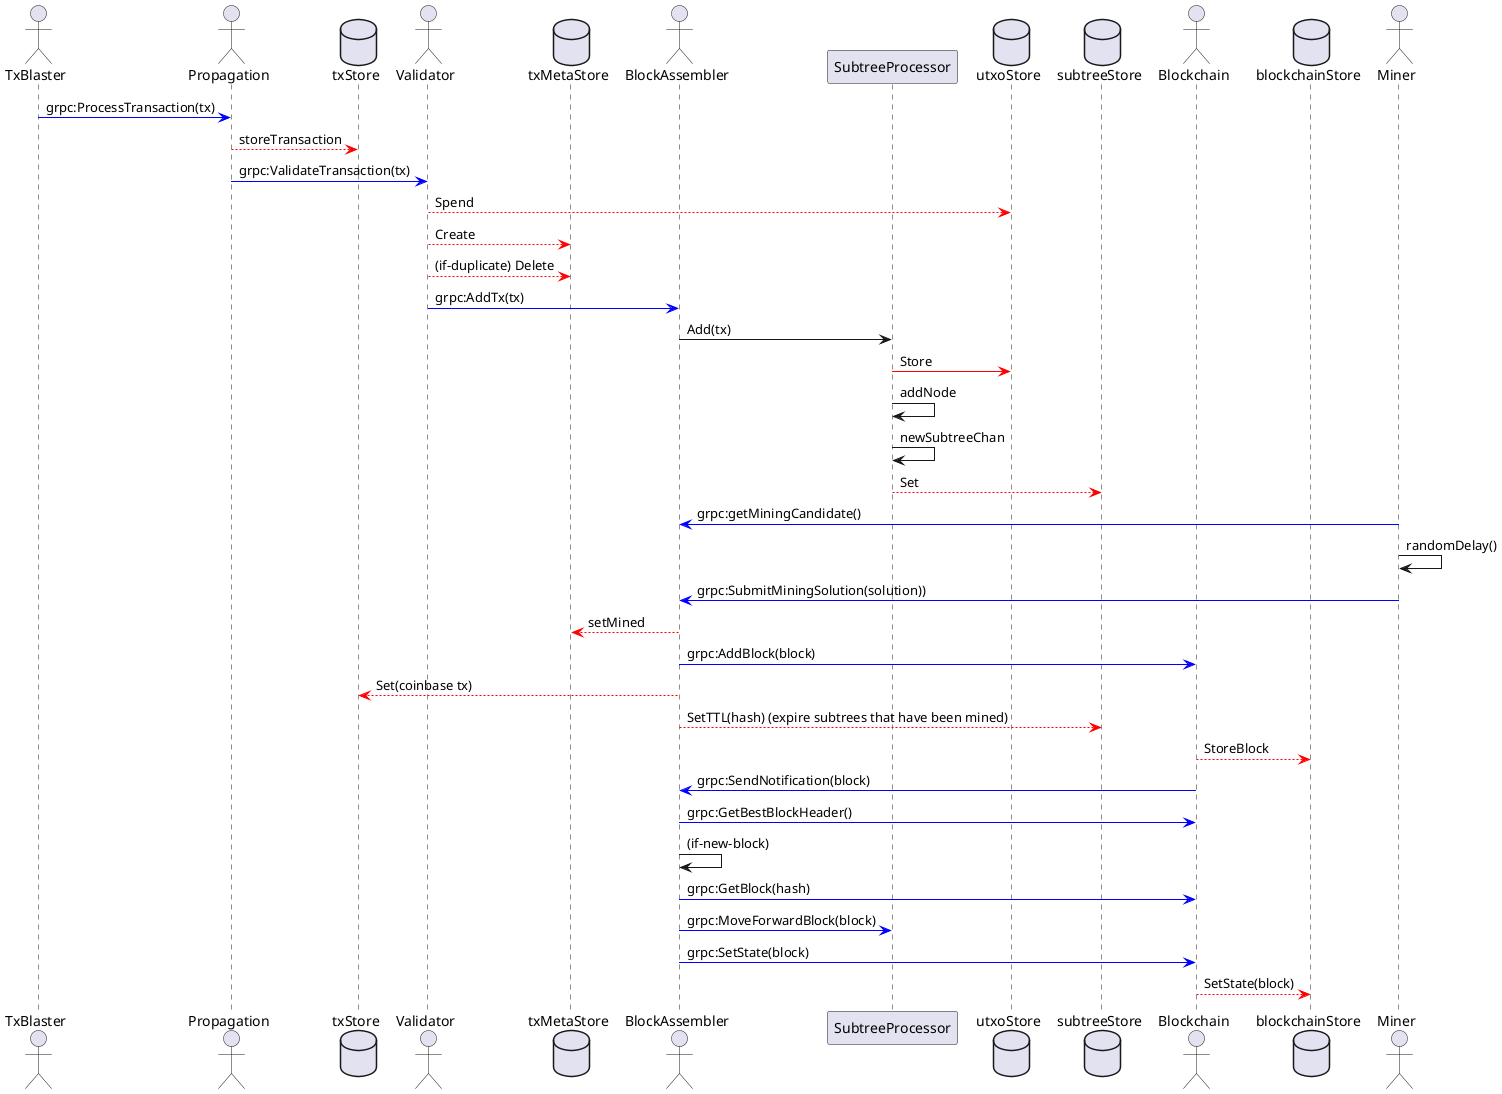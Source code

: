 @startuml overview
actor TxBlaster
actor Propagation
database txStore
actor Validator
database txMetaStore
actor BlockAssembler
participant SubtreeProcessor
database utxoStore
database subtreeStore
Actor Blockchain
database blockchainStore
actor Miner

TxBlaster -[#blue]> Propagation : grpc:ProcessTransaction(tx)
Propagation -[#red]-> txStore: storeTransaction
Propagation -[#blue]> Validator: grpc:ValidateTransaction(tx)

Validator -[#red]-> utxoStore: Spend
Validator -[#red]-> txMetaStore: Create
Validator -[#red]-> txMetaStore: (if-duplicate) Delete
Validator -[#blue]> BlockAssembler: grpc:AddTx(tx)

BlockAssembler -> SubtreeProcessor: Add(tx)
SubtreeProcessor -[#red]> utxoStore: Store
SubtreeProcessor -> SubtreeProcessor : addNode
SubtreeProcessor -> SubtreeProcessor : newSubtreeChan
SubtreeProcessor -[#red]-> subtreeStore : Set



Miner -[#blue]> BlockAssembler : grpc:getMiningCandidate()
Miner -> Miner : randomDelay()
Miner -[#blue]> BlockAssembler : grpc:SubmitMiningSolution(solution))

BlockAssembler -[#red]-> txMetaStore: setMined
BlockAssembler -[#blue]> Blockchain : grpc:AddBlock(block)
BlockAssembler -[#red]-> txStore : Set(coinbase tx)
BlockAssembler -[#red]-> subtreeStore : SetTTL(hash) (expire subtrees that have been mined)
Blockchain -[#red]-> blockchainStore : StoreBlock
Blockchain -[#blue]> BlockAssembler : grpc:SendNotification(block)
BlockAssembler -[#blue]> Blockchain : grpc:GetBestBlockHeader()
BlockAssembler -> BlockAssembler : (if-new-block)
BlockAssembler -[#blue]> Blockchain : grpc:GetBlock(hash)
BlockAssembler -[#blue]> SubtreeProcessor : grpc:MoveForwardBlock(block)
BlockAssembler -[#blue]> Blockchain : grpc:SetState(block)
Blockchain -[#red]-> blockchainStore : SetState(block)


@enduml
